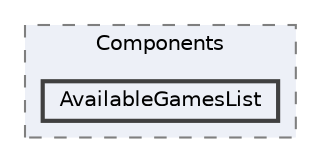 digraph "Bloberts/Scripts/UI/Components/AvailableGamesList"
{
 // LATEX_PDF_SIZE
  bgcolor="transparent";
  edge [fontname=Helvetica,fontsize=10,labelfontname=Helvetica,labelfontsize=10];
  node [fontname=Helvetica,fontsize=10,shape=box,height=0.2,width=0.4];
  compound=true
  subgraph clusterdir_87cc03029c4ec6f21ab385a6bf609d9d {
    graph [ bgcolor="#edf0f7", pencolor="grey50", label="Components", fontname=Helvetica,fontsize=10 style="filled,dashed", URL="dir_87cc03029c4ec6f21ab385a6bf609d9d.html",tooltip=""]
  dir_13dc793941a4a40ce95d1559a481a908 [label="AvailableGamesList", fillcolor="#edf0f7", color="grey25", style="filled,bold", URL="dir_13dc793941a4a40ce95d1559a481a908.html",tooltip=""];
  }
}
